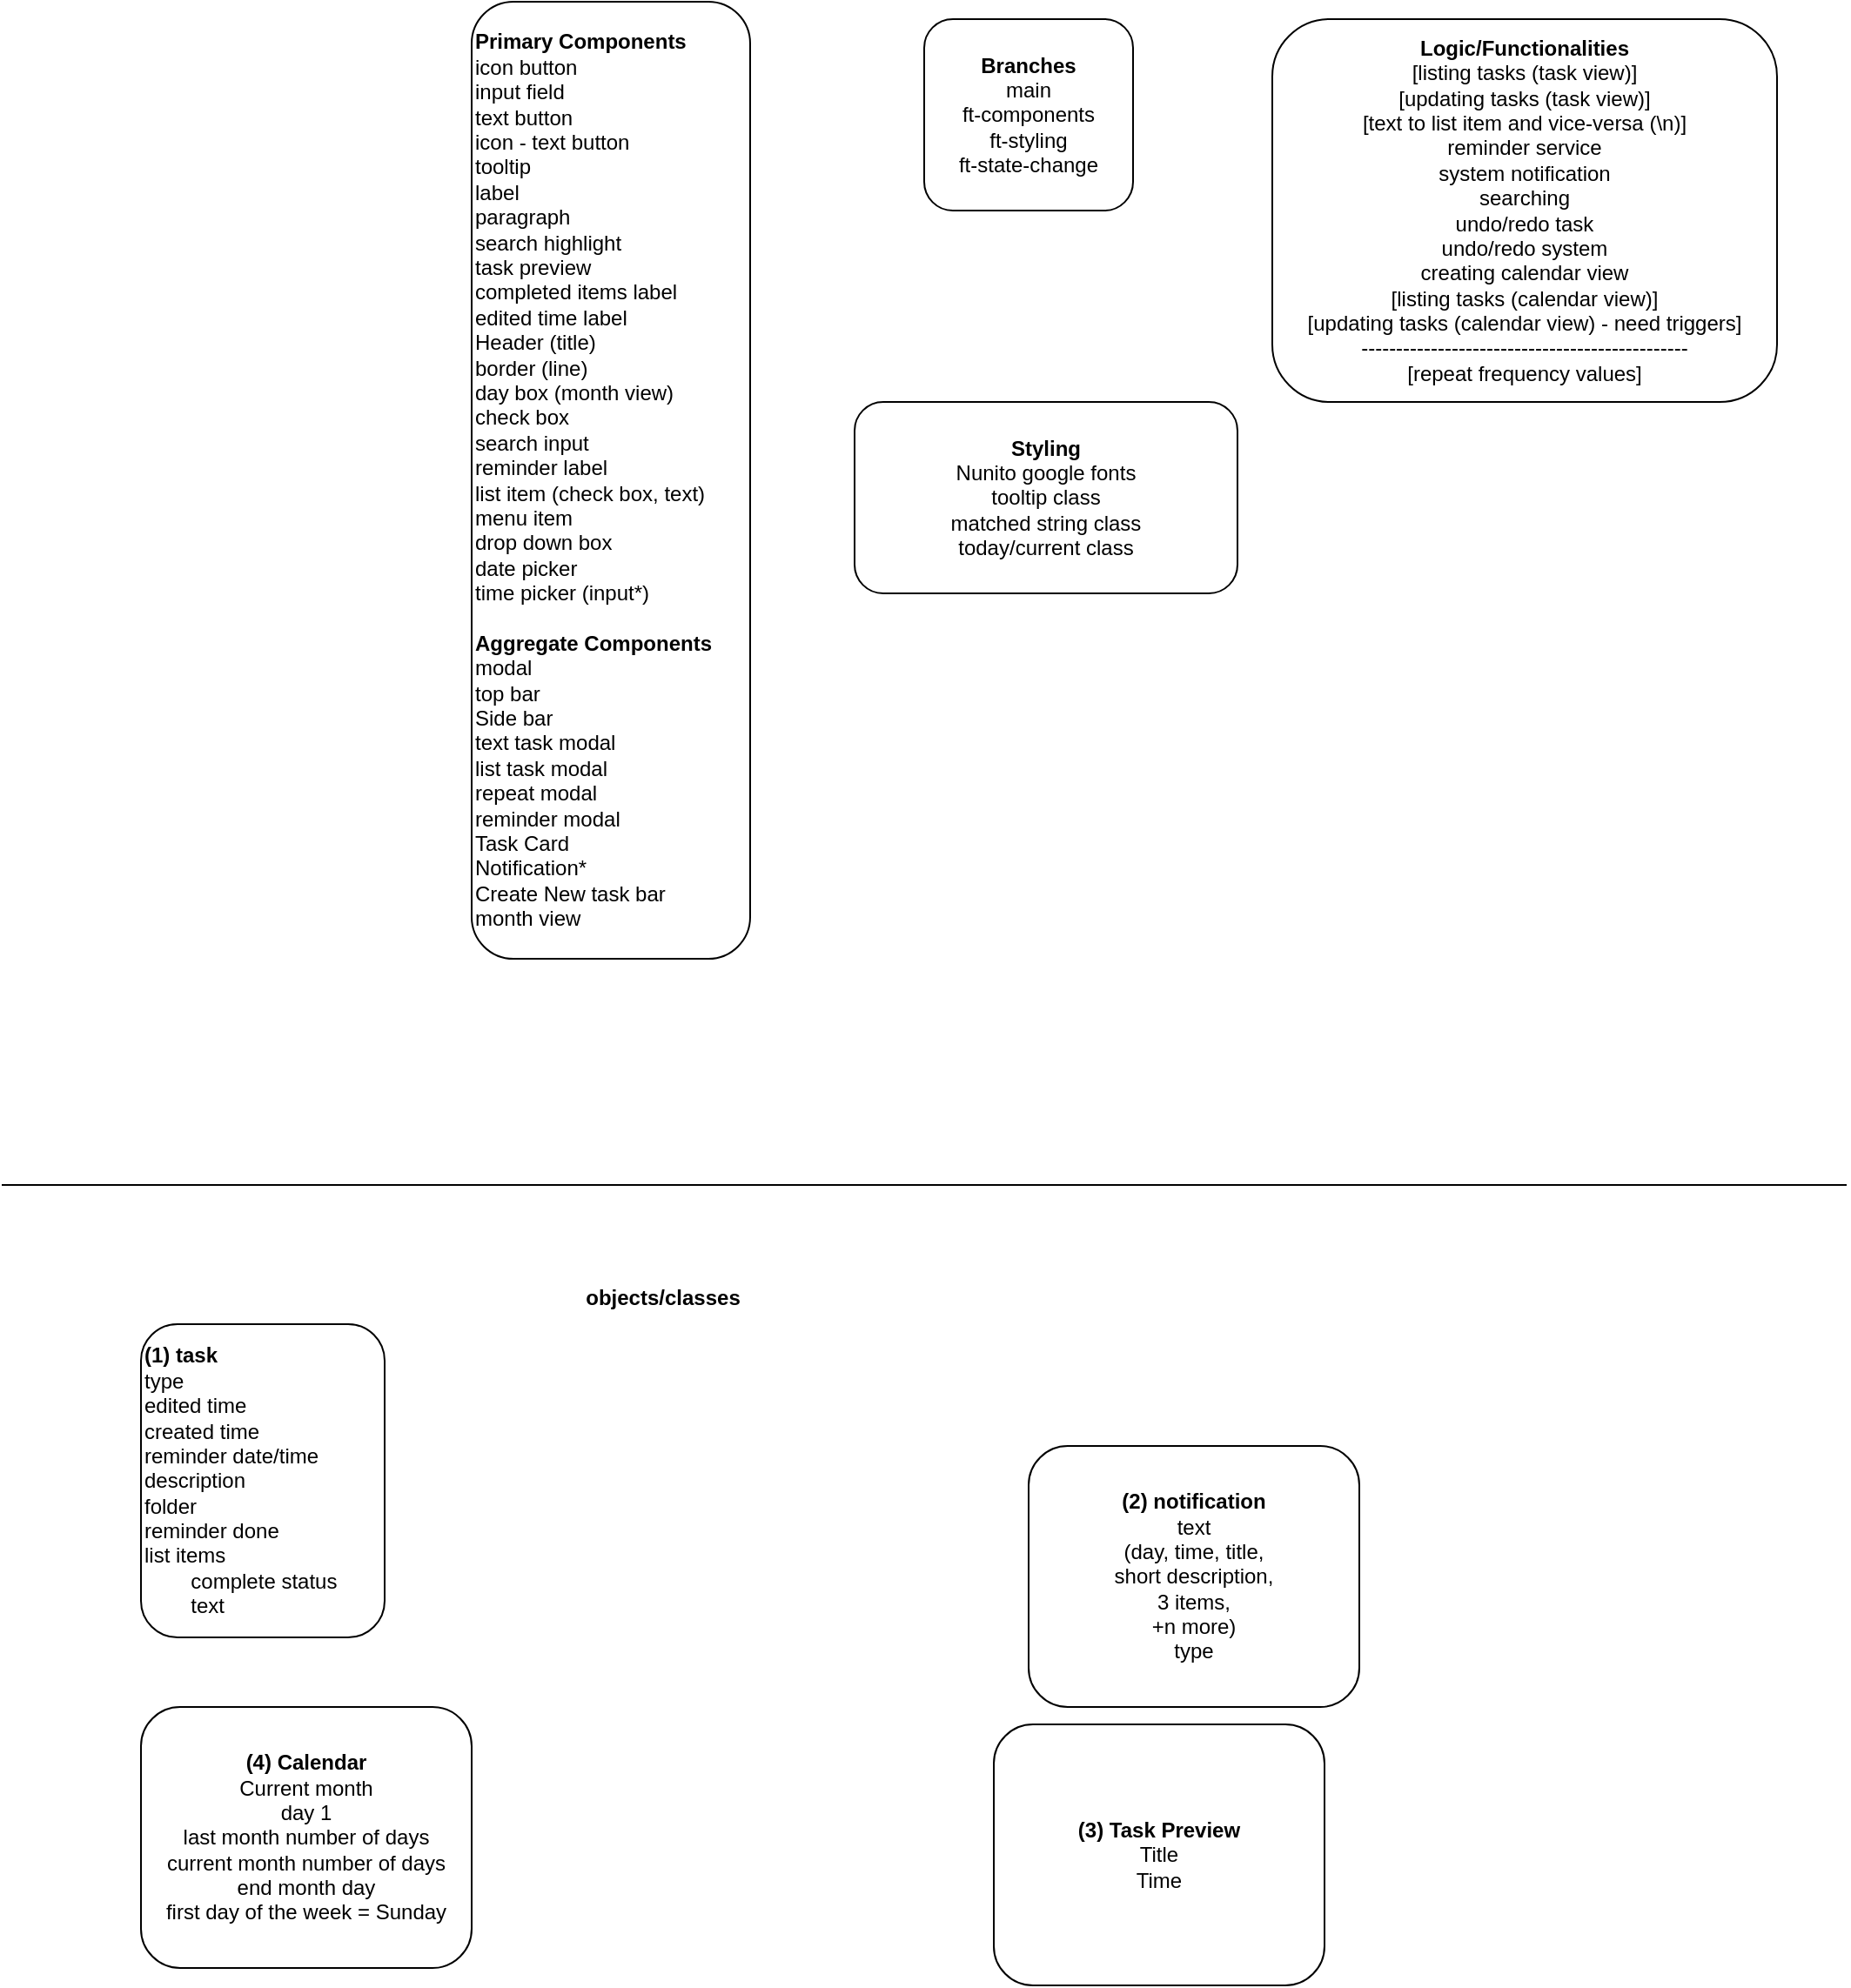 <mxfile version="17.4.0" type="dropbox"><diagram id="esIbGEFZ-8-wrdRaFnnK" name="Page-1"><mxGraphModel dx="903" dy="537" grid="1" gridSize="10" guides="1" tooltips="1" connect="1" arrows="1" fold="1" page="1" pageScale="1" pageWidth="1200" pageHeight="1920" math="0" shadow="0"><root><mxCell id="0"/><mxCell id="1" parent="0"/><mxCell id="PbBJ3KbLxnb8gLN9-r9f-1" value="&lt;b&gt;Primary Components&lt;/b&gt;&lt;br&gt;icon button&lt;br&gt;input field&lt;br&gt;text button&lt;br&gt;icon - text button&lt;br&gt;tooltip&lt;br&gt;label&lt;br&gt;paragraph&lt;br&gt;search highlight&lt;br&gt;task preview&lt;br&gt;completed items label&lt;br&gt;edited time label&lt;br&gt;Header (title)&lt;br&gt;border (line)&lt;br&gt;day box (month view)&lt;br&gt;check box&lt;br&gt;search input&lt;br&gt;reminder label&lt;br&gt;list item (check box, text)&lt;br&gt;menu item&lt;br&gt;drop down box&lt;br&gt;date picker&lt;br&gt;time picker (input*)&lt;br&gt;&lt;br&gt;&lt;b&gt;Aggregate Components&lt;br&gt;&lt;/b&gt;modal&lt;br&gt;top bar&lt;br&gt;Side bar&lt;br&gt;text task modal&lt;br&gt;list task modal&lt;br&gt;repeat modal&lt;br&gt;reminder modal&lt;br&gt;Task Card&lt;br&gt;Notification*&lt;br&gt;Create New task bar&lt;br&gt;month view" style="rounded=1;whiteSpace=wrap;html=1;align=left;" vertex="1" parent="1"><mxGeometry x="310" y="220" width="160" height="550" as="geometry"/></mxCell><mxCell id="PbBJ3KbLxnb8gLN9-r9f-2" value="&lt;b&gt;Branches&lt;/b&gt;&lt;br&gt;main&lt;br&gt;ft-components&lt;br&gt;ft-styling&lt;br&gt;ft-state-change" style="rounded=1;whiteSpace=wrap;html=1;" vertex="1" parent="1"><mxGeometry x="570" y="230" width="120" height="110" as="geometry"/></mxCell><mxCell id="PbBJ3KbLxnb8gLN9-r9f-3" value="&lt;b&gt;Logic/Functionalities&lt;br&gt;&lt;/b&gt;[listing tasks (task view)]&lt;br&gt;[updating tasks (task view)]&lt;br&gt;[text to list item and vice-versa (\n)]&lt;br&gt;reminder service&lt;br&gt;system notification&lt;br&gt;searching&lt;br&gt;undo/redo task&lt;br&gt;undo/redo system&lt;br&gt;creating calendar view&lt;br&gt;[listing tasks (calendar view)]&lt;br&gt;[updating tasks (calendar view) - need triggers]&lt;br&gt;-----------------------------------------------&lt;br&gt;[repeat frequency values]" style="rounded=1;whiteSpace=wrap;html=1;" vertex="1" parent="1"><mxGeometry x="770" y="230" width="290" height="220" as="geometry"/></mxCell><mxCell id="PbBJ3KbLxnb8gLN9-r9f-4" value="&lt;b&gt;Styling&lt;/b&gt;&lt;br&gt;Nunito google fonts&lt;br&gt;tooltip class&lt;br&gt;matched string class&lt;br&gt;today/current class" style="rounded=1;whiteSpace=wrap;html=1;" vertex="1" parent="1"><mxGeometry x="530" y="450" width="220" height="110" as="geometry"/></mxCell><mxCell id="PbBJ3KbLxnb8gLN9-r9f-5" value="" style="endArrow=none;html=1;rounded=0;" edge="1" parent="1"><mxGeometry width="50" height="50" relative="1" as="geometry"><mxPoint x="40" y="900" as="sourcePoint"/><mxPoint x="1100" y="900" as="targetPoint"/></mxGeometry></mxCell><mxCell id="PbBJ3KbLxnb8gLN9-r9f-6" value="&lt;b&gt;(1) task&lt;br&gt;&lt;/b&gt;type&lt;br&gt;edited time&lt;br&gt;created time&lt;br&gt;reminder date/time&lt;br&gt;description&lt;br&gt;folder&lt;br&gt;reminder done&lt;br&gt;list items&lt;br&gt;&lt;div&gt;&lt;span style=&quot;white-space: pre&quot;&gt;&#9;&lt;/span&gt;&lt;span&gt;complete status&lt;/span&gt;&lt;/div&gt;&lt;span style=&quot;white-space: pre&quot;&gt;&#9;&lt;/span&gt;text" style="rounded=1;whiteSpace=wrap;html=1;align=left;" vertex="1" parent="1"><mxGeometry x="120" y="980" width="140" height="180" as="geometry"/></mxCell><mxCell id="PbBJ3KbLxnb8gLN9-r9f-7" value="&lt;b&gt;objects/classes&lt;/b&gt;" style="text;html=1;strokeColor=none;fillColor=none;align=center;verticalAlign=middle;whiteSpace=wrap;rounded=0;" vertex="1" parent="1"><mxGeometry x="390" y="950" width="60" height="30" as="geometry"/></mxCell><mxCell id="PbBJ3KbLxnb8gLN9-r9f-8" value="&lt;b&gt;(2) notification&lt;/b&gt;&lt;br&gt;text&lt;br&gt;(day, time, title, &lt;br&gt;short description,&lt;br&gt;3 items,&lt;br&gt;+n more)&lt;br&gt;type" style="rounded=1;whiteSpace=wrap;html=1;" vertex="1" parent="1"><mxGeometry x="630" y="1050" width="190" height="150" as="geometry"/></mxCell><mxCell id="PbBJ3KbLxnb8gLN9-r9f-9" value="&lt;b&gt;(3) Task Preview&lt;/b&gt;&lt;br&gt;Title&lt;br&gt;Time" style="rounded=1;whiteSpace=wrap;html=1;" vertex="1" parent="1"><mxGeometry x="610" y="1210" width="190" height="150" as="geometry"/></mxCell><mxCell id="PbBJ3KbLxnb8gLN9-r9f-10" value="&lt;b&gt;(4) Calendar&lt;/b&gt;&lt;br&gt;Current month&lt;br&gt;day 1&lt;br&gt;last month number of days&lt;br&gt;current month number of days&lt;br&gt;end month day&lt;br&gt;first day of the week = Sunday" style="rounded=1;whiteSpace=wrap;html=1;" vertex="1" parent="1"><mxGeometry x="120" y="1200" width="190" height="150" as="geometry"/></mxCell></root></mxGraphModel></diagram></mxfile>